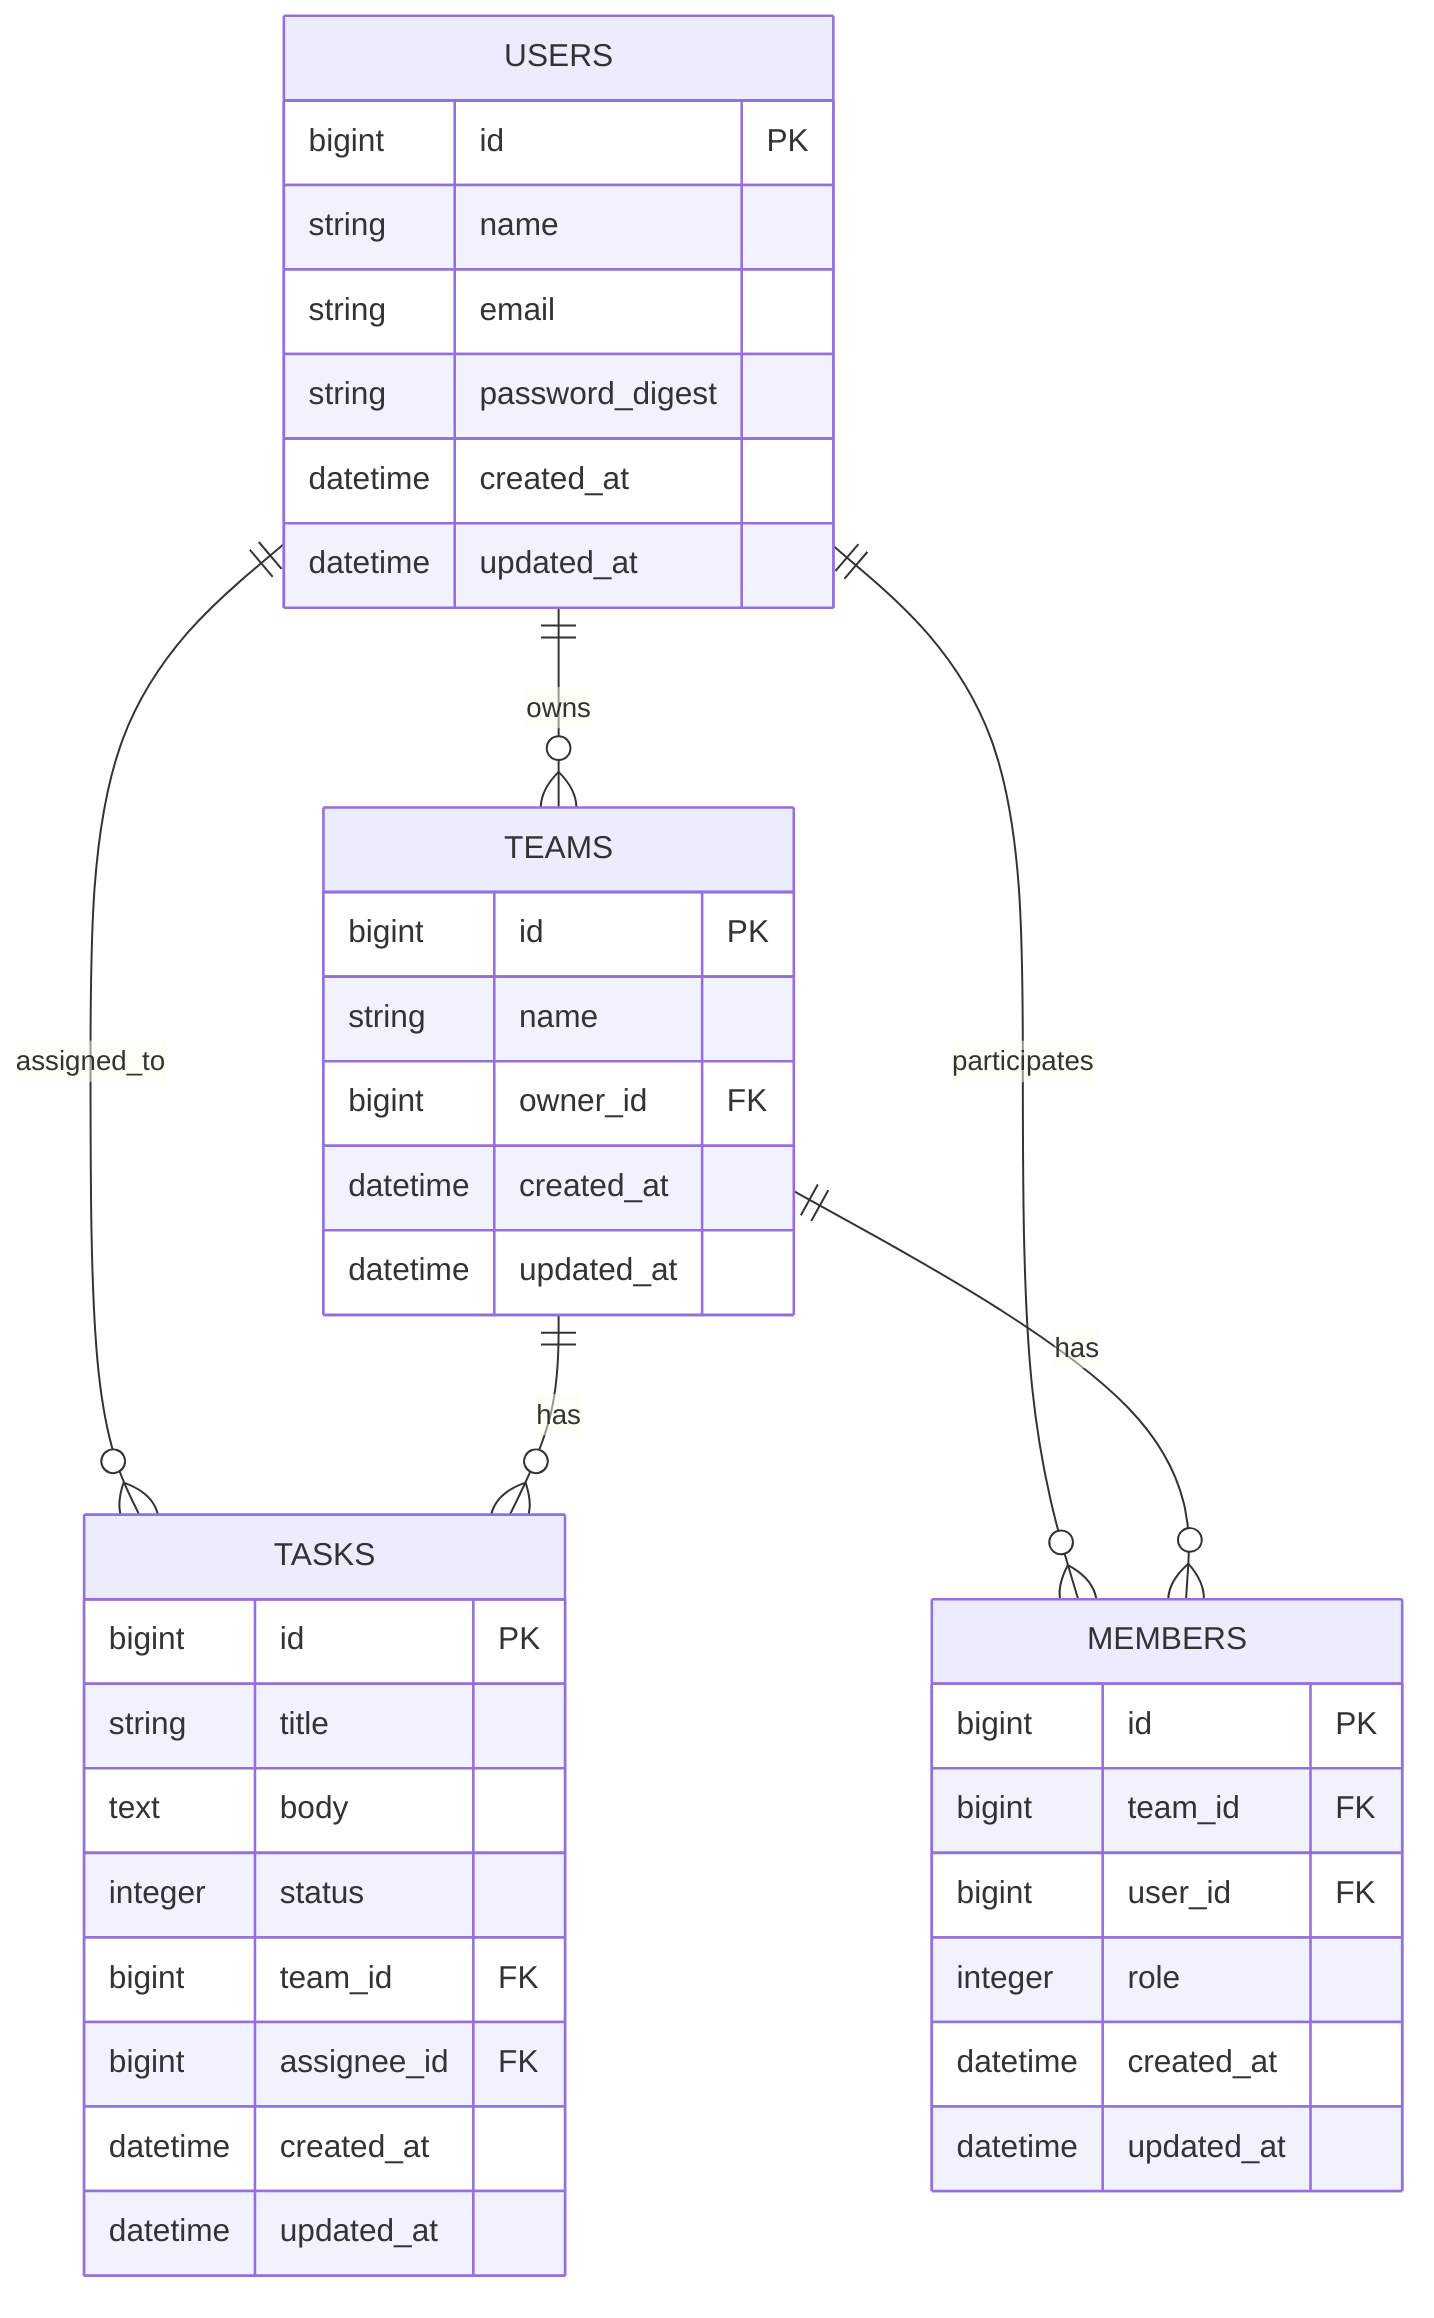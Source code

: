 erDiagram

  USERS {
    bigint id PK
    string name
    string email
    string password_digest
    datetime created_at
    datetime updated_at
  }

  TEAMS {
    bigint id PK
    string name
    bigint owner_id FK
    datetime created_at
    datetime updated_at
  }

  TASKS {
    bigint id PK
    string title
    text body
    integer status
    bigint team_id FK
    bigint assignee_id FK
    datetime created_at
    datetime updated_at
  }

  MEMBERS {
    bigint id PK
    bigint team_id FK
    bigint user_id FK
    integer role
    datetime created_at
    datetime updated_at
  }

  USERS ||--o{ TEAMS : owns
  USERS ||--o{ TASKS : assigned_to
  USERS ||--o{ MEMBERS : participates
  TEAMS ||--o{ TASKS : has
  TEAMS ||--o{ MEMBERS : has